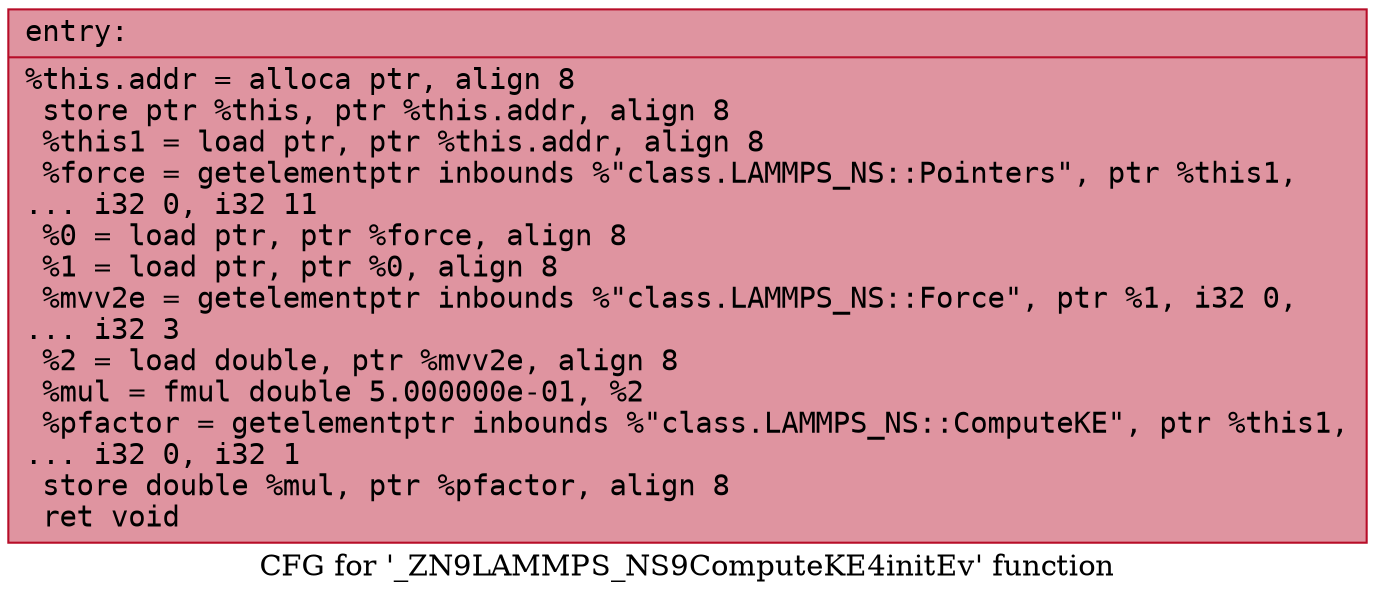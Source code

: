 digraph "CFG for '_ZN9LAMMPS_NS9ComputeKE4initEv' function" {
	label="CFG for '_ZN9LAMMPS_NS9ComputeKE4initEv' function";

	Node0x55c3dd959100 [shape=record,color="#b70d28ff", style=filled, fillcolor="#b70d2870" fontname="Courier",label="{entry:\l|  %this.addr = alloca ptr, align 8\l  store ptr %this, ptr %this.addr, align 8\l  %this1 = load ptr, ptr %this.addr, align 8\l  %force = getelementptr inbounds %\"class.LAMMPS_NS::Pointers\", ptr %this1,\l... i32 0, i32 11\l  %0 = load ptr, ptr %force, align 8\l  %1 = load ptr, ptr %0, align 8\l  %mvv2e = getelementptr inbounds %\"class.LAMMPS_NS::Force\", ptr %1, i32 0,\l... i32 3\l  %2 = load double, ptr %mvv2e, align 8\l  %mul = fmul double 5.000000e-01, %2\l  %pfactor = getelementptr inbounds %\"class.LAMMPS_NS::ComputeKE\", ptr %this1,\l... i32 0, i32 1\l  store double %mul, ptr %pfactor, align 8\l  ret void\l}"];
}
